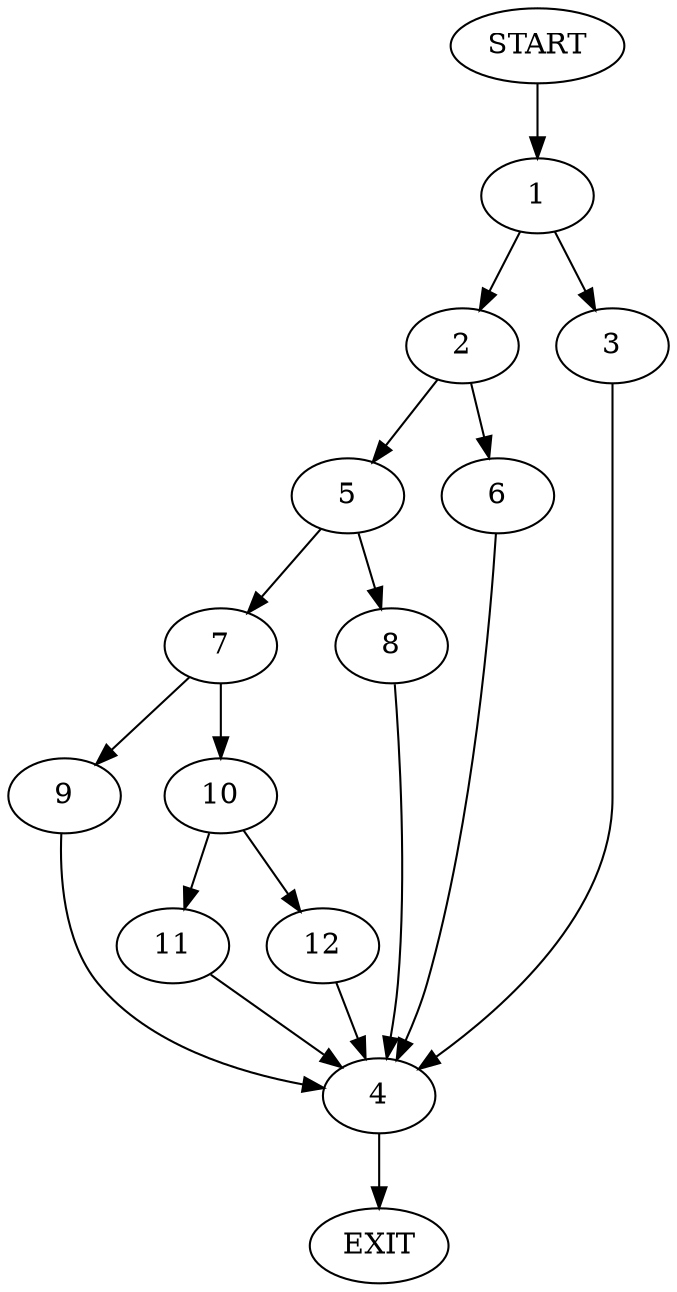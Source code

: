 digraph {
0 [label="START"]
13 [label="EXIT"]
0 -> 1
1 -> 2
1 -> 3
3 -> 4
2 -> 5
2 -> 6
4 -> 13
5 -> 7
5 -> 8
6 -> 4
8 -> 4
7 -> 9
7 -> 10
9 -> 4
10 -> 11
10 -> 12
12 -> 4
11 -> 4
}
